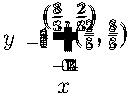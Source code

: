 import graph;
xaxis("$x$", -1, 4, Ticks(Label(fontsize(9pt)), Step=1, begin=false, end=false), Arrows);
yaxis("$y$", -1, 4, Ticks(Label(fontsize(9pt)), Step=1, begin=false, end=false), Arrows);


real f9(real x) { return 16/(9*x); }
real f25(real x) { return 16/(25*x); }
fill((2/5,8/5)--(2/3,8/3)..graph(f9,2/3,8/3)..(8/3,2/3)--(8/5,2/5)..graph(f25,8/5,2/5)..cycle, opacity(0.3)+yellow);

draw(graph(f9, 0.5, 3.5), blue, Arrows, "$x y = 16 / 9$");
draw(graph(f25, 0.2, 3.5), deepcyan, Arrows, "$x y = 16 / 25$");
draw((0,0)--(1,4), orange, EndArrow, "$y = 4x$");
draw((0,0)--(4,1), brown, EndArrow, "$y = \frac14 x$");

dot("$(\frac85, \frac25)$", (8/5, 2/5), dir(90));
dot("$(\frac25, \frac85)$", (2/5, 8/5), dir(0));
dot("$(\frac83, \frac23)$", (8/3, 2/3), dir(90));
dot("$(\frac23, \frac83)$", (2/3, 8/3), dir(0));
